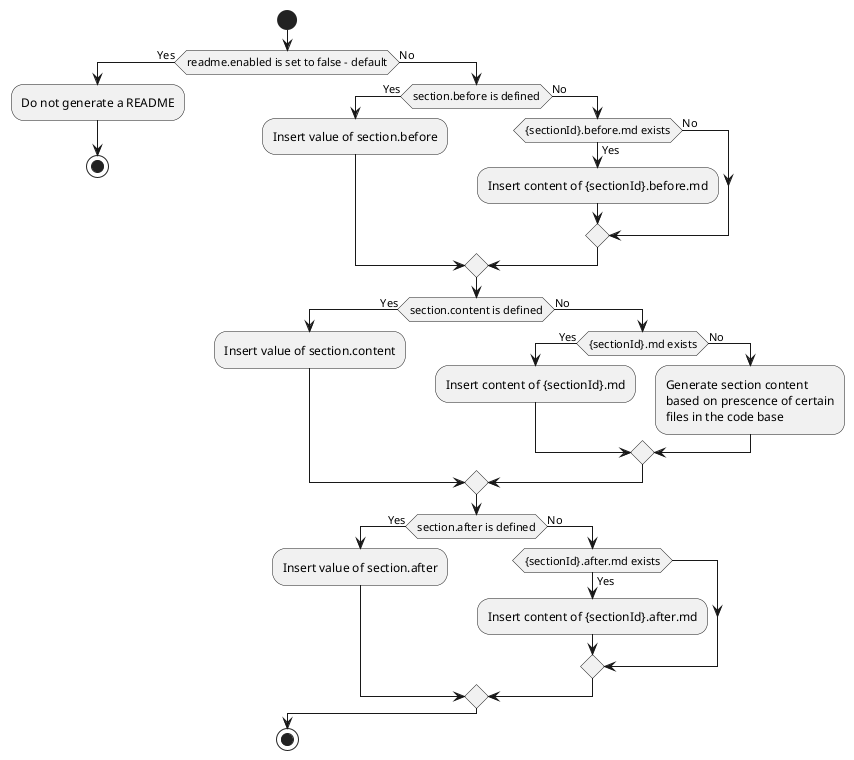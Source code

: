 @startuml

start

if (readme.enabled is set to false - default) then (Yes)
    :Do not generate a README;
  stop
else (No)

  if (section.before is defined) then (Yes)
    :Insert value of section.before;
  else (No)
    if ({sectionId}.before.md exists) then (Yes)
      :Insert content of {sectionId}.before.md;
    else (No)
    endif
  endif

  if (section.content is defined) then (Yes)
    :Insert value of section.content;
  else (No)
    if ({sectionId}.md exists) then (Yes)
      :Insert content of {sectionId}.md;
    else (No)
      :Generate section content 
      based on prescence of certain
      files in the code base;
    endif
  endif

  if (section.after is defined) then (Yes)
    :Insert value of section.after;
  else (No)
    if ({sectionId}.after.md exists) then (Yes)
      :Insert content of {sectionId}.after.md;
    endif
  endif

endif

stop

@enduml